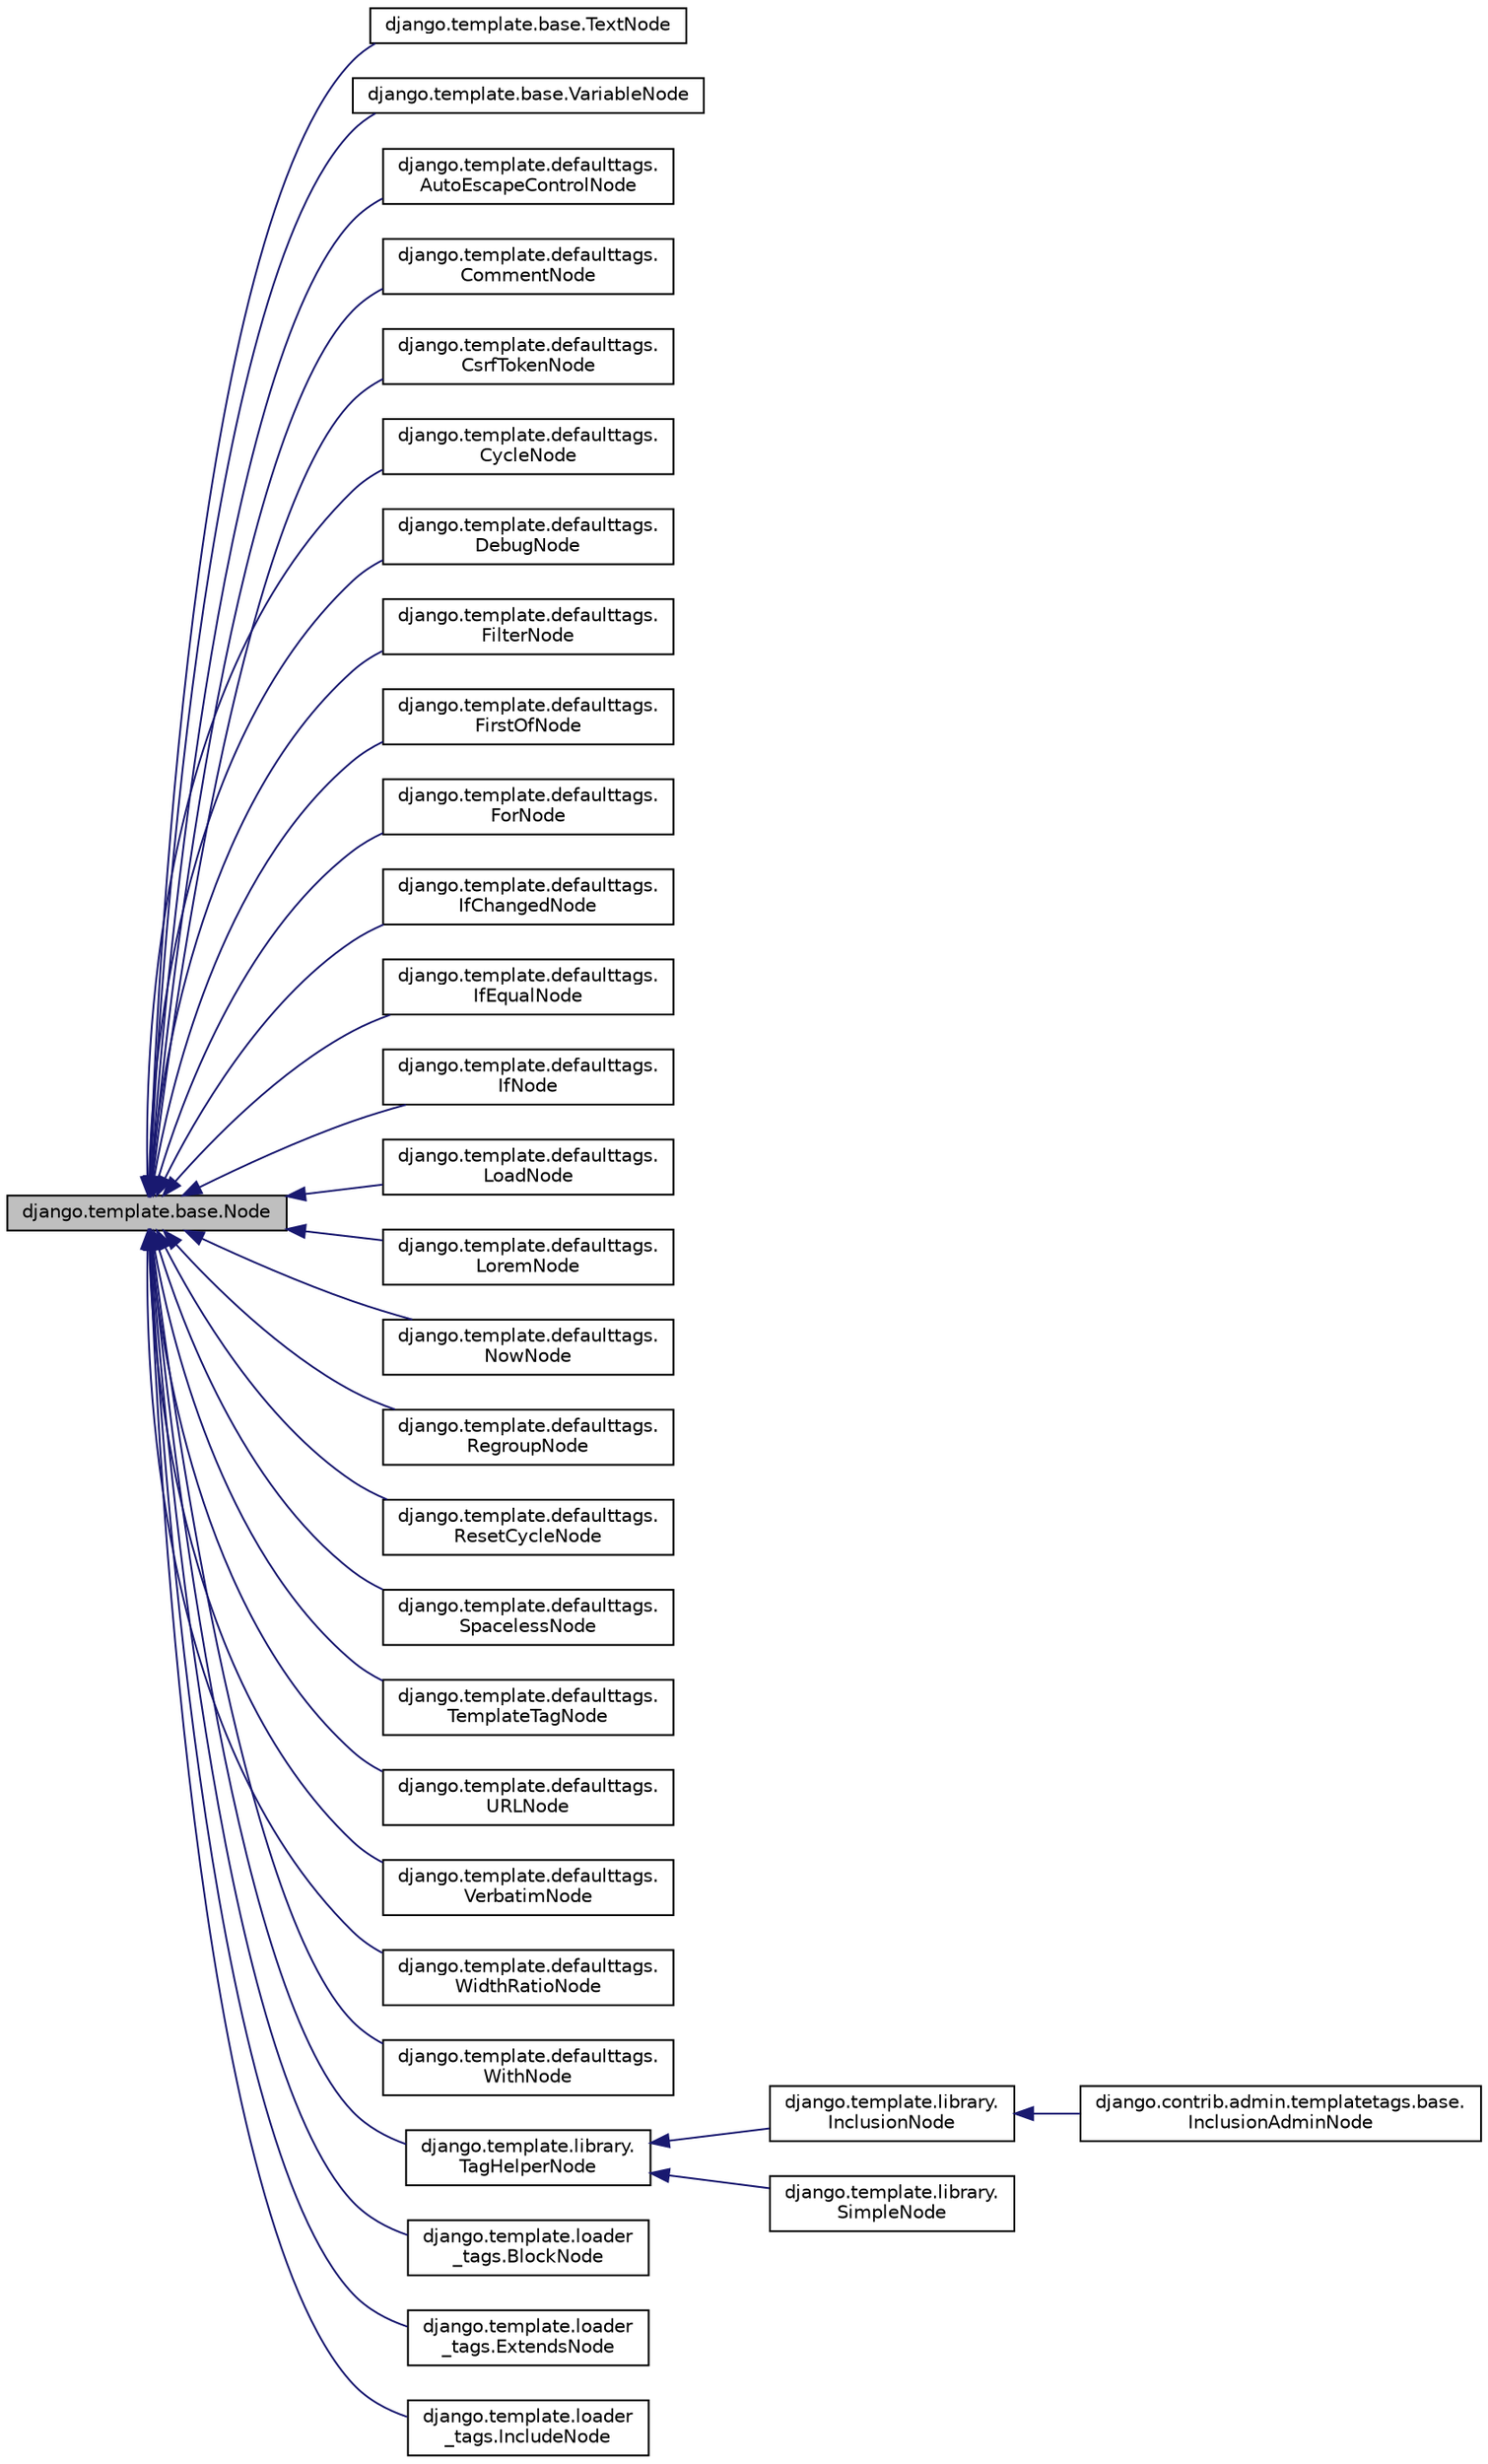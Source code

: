 digraph "django.template.base.Node"
{
 // LATEX_PDF_SIZE
  edge [fontname="Helvetica",fontsize="10",labelfontname="Helvetica",labelfontsize="10"];
  node [fontname="Helvetica",fontsize="10",shape=record];
  rankdir="LR";
  Node1 [label="django.template.base.Node",height=0.2,width=0.4,color="black", fillcolor="grey75", style="filled", fontcolor="black",tooltip=" "];
  Node1 -> Node2 [dir="back",color="midnightblue",fontsize="10",style="solid",fontname="Helvetica"];
  Node2 [label="django.template.base.TextNode",height=0.2,width=0.4,color="black", fillcolor="white", style="filled",URL="$classdjango_1_1template_1_1base_1_1_text_node.html",tooltip=" "];
  Node1 -> Node3 [dir="back",color="midnightblue",fontsize="10",style="solid",fontname="Helvetica"];
  Node3 [label="django.template.base.VariableNode",height=0.2,width=0.4,color="black", fillcolor="white", style="filled",URL="$classdjango_1_1template_1_1base_1_1_variable_node.html",tooltip=" "];
  Node1 -> Node4 [dir="back",color="midnightblue",fontsize="10",style="solid",fontname="Helvetica"];
  Node4 [label="django.template.defaulttags.\lAutoEscapeControlNode",height=0.2,width=0.4,color="black", fillcolor="white", style="filled",URL="$classdjango_1_1template_1_1defaulttags_1_1_auto_escape_control_node.html",tooltip=" "];
  Node1 -> Node5 [dir="back",color="midnightblue",fontsize="10",style="solid",fontname="Helvetica"];
  Node5 [label="django.template.defaulttags.\lCommentNode",height=0.2,width=0.4,color="black", fillcolor="white", style="filled",URL="$classdjango_1_1template_1_1defaulttags_1_1_comment_node.html",tooltip=" "];
  Node1 -> Node6 [dir="back",color="midnightblue",fontsize="10",style="solid",fontname="Helvetica"];
  Node6 [label="django.template.defaulttags.\lCsrfTokenNode",height=0.2,width=0.4,color="black", fillcolor="white", style="filled",URL="$classdjango_1_1template_1_1defaulttags_1_1_csrf_token_node.html",tooltip=" "];
  Node1 -> Node7 [dir="back",color="midnightblue",fontsize="10",style="solid",fontname="Helvetica"];
  Node7 [label="django.template.defaulttags.\lCycleNode",height=0.2,width=0.4,color="black", fillcolor="white", style="filled",URL="$classdjango_1_1template_1_1defaulttags_1_1_cycle_node.html",tooltip=" "];
  Node1 -> Node8 [dir="back",color="midnightblue",fontsize="10",style="solid",fontname="Helvetica"];
  Node8 [label="django.template.defaulttags.\lDebugNode",height=0.2,width=0.4,color="black", fillcolor="white", style="filled",URL="$classdjango_1_1template_1_1defaulttags_1_1_debug_node.html",tooltip=" "];
  Node1 -> Node9 [dir="back",color="midnightblue",fontsize="10",style="solid",fontname="Helvetica"];
  Node9 [label="django.template.defaulttags.\lFilterNode",height=0.2,width=0.4,color="black", fillcolor="white", style="filled",URL="$classdjango_1_1template_1_1defaulttags_1_1_filter_node.html",tooltip=" "];
  Node1 -> Node10 [dir="back",color="midnightblue",fontsize="10",style="solid",fontname="Helvetica"];
  Node10 [label="django.template.defaulttags.\lFirstOfNode",height=0.2,width=0.4,color="black", fillcolor="white", style="filled",URL="$classdjango_1_1template_1_1defaulttags_1_1_first_of_node.html",tooltip=" "];
  Node1 -> Node11 [dir="back",color="midnightblue",fontsize="10",style="solid",fontname="Helvetica"];
  Node11 [label="django.template.defaulttags.\lForNode",height=0.2,width=0.4,color="black", fillcolor="white", style="filled",URL="$classdjango_1_1template_1_1defaulttags_1_1_for_node.html",tooltip=" "];
  Node1 -> Node12 [dir="back",color="midnightblue",fontsize="10",style="solid",fontname="Helvetica"];
  Node12 [label="django.template.defaulttags.\lIfChangedNode",height=0.2,width=0.4,color="black", fillcolor="white", style="filled",URL="$classdjango_1_1template_1_1defaulttags_1_1_if_changed_node.html",tooltip=" "];
  Node1 -> Node13 [dir="back",color="midnightblue",fontsize="10",style="solid",fontname="Helvetica"];
  Node13 [label="django.template.defaulttags.\lIfEqualNode",height=0.2,width=0.4,color="black", fillcolor="white", style="filled",URL="$classdjango_1_1template_1_1defaulttags_1_1_if_equal_node.html",tooltip=" "];
  Node1 -> Node14 [dir="back",color="midnightblue",fontsize="10",style="solid",fontname="Helvetica"];
  Node14 [label="django.template.defaulttags.\lIfNode",height=0.2,width=0.4,color="black", fillcolor="white", style="filled",URL="$classdjango_1_1template_1_1defaulttags_1_1_if_node.html",tooltip=" "];
  Node1 -> Node15 [dir="back",color="midnightblue",fontsize="10",style="solid",fontname="Helvetica"];
  Node15 [label="django.template.defaulttags.\lLoadNode",height=0.2,width=0.4,color="black", fillcolor="white", style="filled",URL="$classdjango_1_1template_1_1defaulttags_1_1_load_node.html",tooltip=" "];
  Node1 -> Node16 [dir="back",color="midnightblue",fontsize="10",style="solid",fontname="Helvetica"];
  Node16 [label="django.template.defaulttags.\lLoremNode",height=0.2,width=0.4,color="black", fillcolor="white", style="filled",URL="$classdjango_1_1template_1_1defaulttags_1_1_lorem_node.html",tooltip=" "];
  Node1 -> Node17 [dir="back",color="midnightblue",fontsize="10",style="solid",fontname="Helvetica"];
  Node17 [label="django.template.defaulttags.\lNowNode",height=0.2,width=0.4,color="black", fillcolor="white", style="filled",URL="$classdjango_1_1template_1_1defaulttags_1_1_now_node.html",tooltip=" "];
  Node1 -> Node18 [dir="back",color="midnightblue",fontsize="10",style="solid",fontname="Helvetica"];
  Node18 [label="django.template.defaulttags.\lRegroupNode",height=0.2,width=0.4,color="black", fillcolor="white", style="filled",URL="$classdjango_1_1template_1_1defaulttags_1_1_regroup_node.html",tooltip=" "];
  Node1 -> Node19 [dir="back",color="midnightblue",fontsize="10",style="solid",fontname="Helvetica"];
  Node19 [label="django.template.defaulttags.\lResetCycleNode",height=0.2,width=0.4,color="black", fillcolor="white", style="filled",URL="$classdjango_1_1template_1_1defaulttags_1_1_reset_cycle_node.html",tooltip=" "];
  Node1 -> Node20 [dir="back",color="midnightblue",fontsize="10",style="solid",fontname="Helvetica"];
  Node20 [label="django.template.defaulttags.\lSpacelessNode",height=0.2,width=0.4,color="black", fillcolor="white", style="filled",URL="$classdjango_1_1template_1_1defaulttags_1_1_spaceless_node.html",tooltip=" "];
  Node1 -> Node21 [dir="back",color="midnightblue",fontsize="10",style="solid",fontname="Helvetica"];
  Node21 [label="django.template.defaulttags.\lTemplateTagNode",height=0.2,width=0.4,color="black", fillcolor="white", style="filled",URL="$classdjango_1_1template_1_1defaulttags_1_1_template_tag_node.html",tooltip=" "];
  Node1 -> Node22 [dir="back",color="midnightblue",fontsize="10",style="solid",fontname="Helvetica"];
  Node22 [label="django.template.defaulttags.\lURLNode",height=0.2,width=0.4,color="black", fillcolor="white", style="filled",URL="$classdjango_1_1template_1_1defaulttags_1_1_u_r_l_node.html",tooltip=" "];
  Node1 -> Node23 [dir="back",color="midnightblue",fontsize="10",style="solid",fontname="Helvetica"];
  Node23 [label="django.template.defaulttags.\lVerbatimNode",height=0.2,width=0.4,color="black", fillcolor="white", style="filled",URL="$classdjango_1_1template_1_1defaulttags_1_1_verbatim_node.html",tooltip=" "];
  Node1 -> Node24 [dir="back",color="midnightblue",fontsize="10",style="solid",fontname="Helvetica"];
  Node24 [label="django.template.defaulttags.\lWidthRatioNode",height=0.2,width=0.4,color="black", fillcolor="white", style="filled",URL="$classdjango_1_1template_1_1defaulttags_1_1_width_ratio_node.html",tooltip=" "];
  Node1 -> Node25 [dir="back",color="midnightblue",fontsize="10",style="solid",fontname="Helvetica"];
  Node25 [label="django.template.defaulttags.\lWithNode",height=0.2,width=0.4,color="black", fillcolor="white", style="filled",URL="$classdjango_1_1template_1_1defaulttags_1_1_with_node.html",tooltip=" "];
  Node1 -> Node26 [dir="back",color="midnightblue",fontsize="10",style="solid",fontname="Helvetica"];
  Node26 [label="django.template.library.\lTagHelperNode",height=0.2,width=0.4,color="black", fillcolor="white", style="filled",URL="$classdjango_1_1template_1_1library_1_1_tag_helper_node.html",tooltip=" "];
  Node26 -> Node27 [dir="back",color="midnightblue",fontsize="10",style="solid",fontname="Helvetica"];
  Node27 [label="django.template.library.\lInclusionNode",height=0.2,width=0.4,color="black", fillcolor="white", style="filled",URL="$classdjango_1_1template_1_1library_1_1_inclusion_node.html",tooltip=" "];
  Node27 -> Node28 [dir="back",color="midnightblue",fontsize="10",style="solid",fontname="Helvetica"];
  Node28 [label="django.contrib.admin.templatetags.base.\lInclusionAdminNode",height=0.2,width=0.4,color="black", fillcolor="white", style="filled",URL="$classdjango_1_1contrib_1_1admin_1_1templatetags_1_1base_1_1_inclusion_admin_node.html",tooltip=" "];
  Node26 -> Node29 [dir="back",color="midnightblue",fontsize="10",style="solid",fontname="Helvetica"];
  Node29 [label="django.template.library.\lSimpleNode",height=0.2,width=0.4,color="black", fillcolor="white", style="filled",URL="$classdjango_1_1template_1_1library_1_1_simple_node.html",tooltip=" "];
  Node1 -> Node30 [dir="back",color="midnightblue",fontsize="10",style="solid",fontname="Helvetica"];
  Node30 [label="django.template.loader\l_tags.BlockNode",height=0.2,width=0.4,color="black", fillcolor="white", style="filled",URL="$classdjango_1_1template_1_1loader__tags_1_1_block_node.html",tooltip=" "];
  Node1 -> Node31 [dir="back",color="midnightblue",fontsize="10",style="solid",fontname="Helvetica"];
  Node31 [label="django.template.loader\l_tags.ExtendsNode",height=0.2,width=0.4,color="black", fillcolor="white", style="filled",URL="$classdjango_1_1template_1_1loader__tags_1_1_extends_node.html",tooltip=" "];
  Node1 -> Node32 [dir="back",color="midnightblue",fontsize="10",style="solid",fontname="Helvetica"];
  Node32 [label="django.template.loader\l_tags.IncludeNode",height=0.2,width=0.4,color="black", fillcolor="white", style="filled",URL="$classdjango_1_1template_1_1loader__tags_1_1_include_node.html",tooltip=" "];
}
